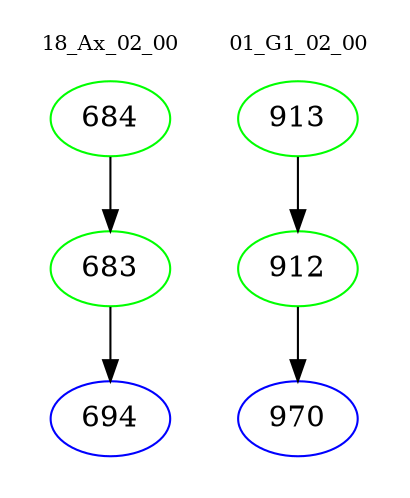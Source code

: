 digraph{
subgraph cluster_0 {
color = white
label = "18_Ax_02_00";
fontsize=10;
T0_684 [label="684", color="green"]
T0_684 -> T0_683 [color="black"]
T0_683 [label="683", color="green"]
T0_683 -> T0_694 [color="black"]
T0_694 [label="694", color="blue"]
}
subgraph cluster_1 {
color = white
label = "01_G1_02_00";
fontsize=10;
T1_913 [label="913", color="green"]
T1_913 -> T1_912 [color="black"]
T1_912 [label="912", color="green"]
T1_912 -> T1_970 [color="black"]
T1_970 [label="970", color="blue"]
}
}

